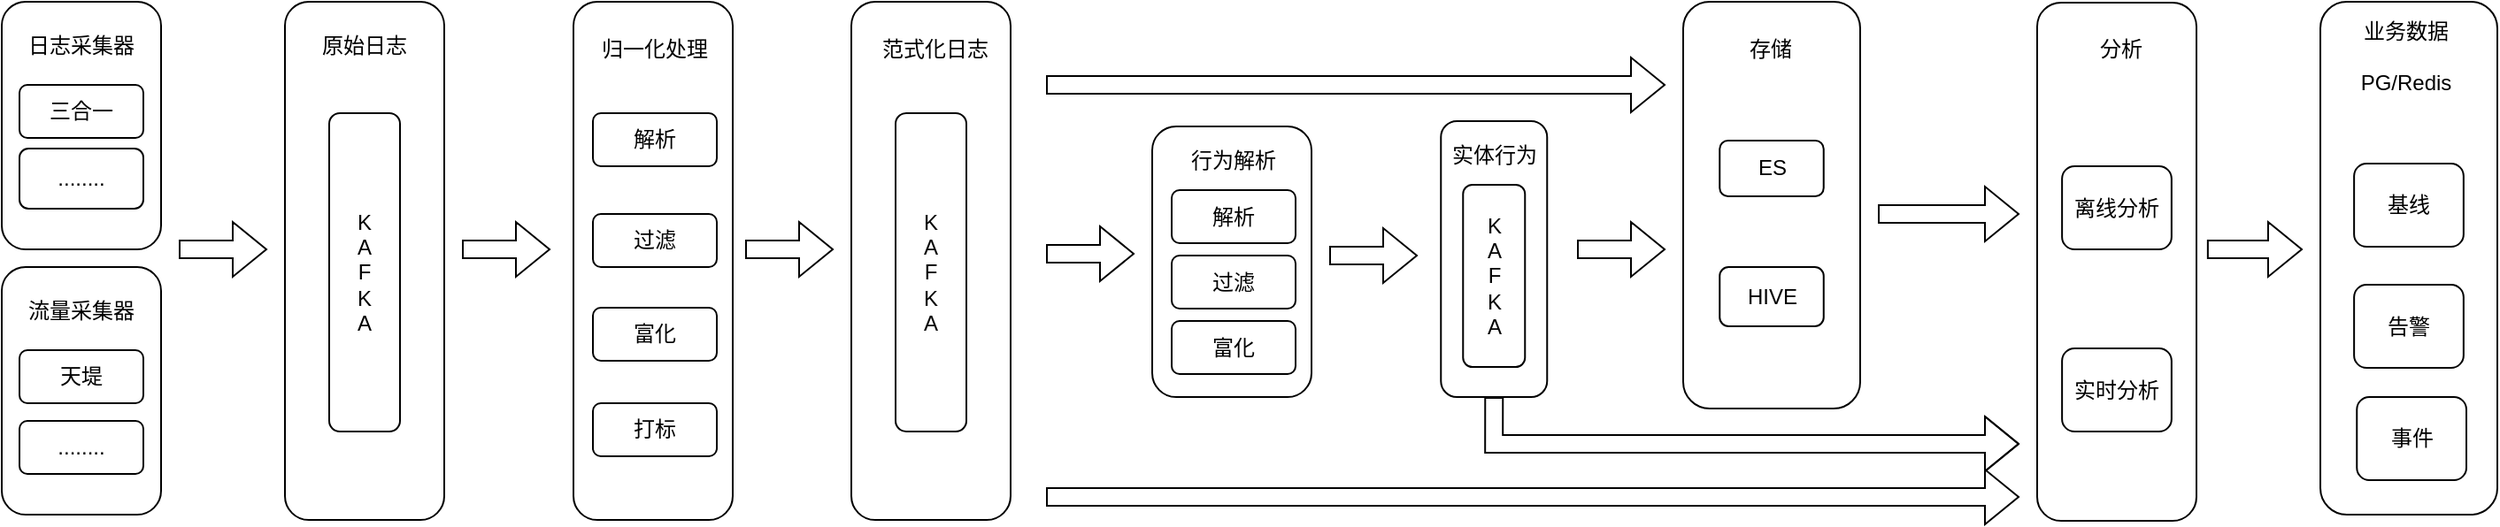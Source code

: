 <mxfile version="20.5.1" type="github">
  <diagram id="C5RBs43oDa-KdzZeNtuy" name="Page-1">
    <mxGraphModel dx="782" dy="436" grid="1" gridSize="10" guides="1" tooltips="1" connect="1" arrows="1" fold="1" page="1" pageScale="1" pageWidth="827" pageHeight="1169" math="0" shadow="0">
      <root>
        <mxCell id="WIyWlLk6GJQsqaUBKTNV-0" />
        <mxCell id="WIyWlLk6GJQsqaUBKTNV-1" parent="WIyWlLk6GJQsqaUBKTNV-0" />
        <mxCell id="73QdBET1WDvZtPVaSZ9h-79" value="" style="rounded=1;whiteSpace=wrap;html=1;" vertex="1" parent="WIyWlLk6GJQsqaUBKTNV-1">
          <mxGeometry x="1335.93" y="170" width="74.07" height="240" as="geometry" />
        </mxCell>
        <mxCell id="73QdBET1WDvZtPVaSZ9h-0" value="" style="rounded=1;whiteSpace=wrap;html=1;" vertex="1" parent="WIyWlLk6GJQsqaUBKTNV-1">
          <mxGeometry x="10" y="130" width="90" height="140" as="geometry" />
        </mxCell>
        <mxCell id="73QdBET1WDvZtPVaSZ9h-1" value="三合一" style="rounded=1;whiteSpace=wrap;html=1;" vertex="1" parent="WIyWlLk6GJQsqaUBKTNV-1">
          <mxGeometry x="20" y="177" width="70" height="30" as="geometry" />
        </mxCell>
        <mxCell id="73QdBET1WDvZtPVaSZ9h-2" value="日志采集器" style="text;html=1;strokeColor=none;fillColor=none;align=center;verticalAlign=middle;whiteSpace=wrap;rounded=0;" vertex="1" parent="WIyWlLk6GJQsqaUBKTNV-1">
          <mxGeometry x="20" y="140" width="70" height="30" as="geometry" />
        </mxCell>
        <mxCell id="73QdBET1WDvZtPVaSZ9h-3" value="........" style="rounded=1;whiteSpace=wrap;html=1;" vertex="1" parent="WIyWlLk6GJQsqaUBKTNV-1">
          <mxGeometry x="20" y="213" width="70" height="34" as="geometry" />
        </mxCell>
        <mxCell id="73QdBET1WDvZtPVaSZ9h-4" value="" style="rounded=1;whiteSpace=wrap;html=1;" vertex="1" parent="WIyWlLk6GJQsqaUBKTNV-1">
          <mxGeometry x="10" y="280" width="90" height="140" as="geometry" />
        </mxCell>
        <mxCell id="73QdBET1WDvZtPVaSZ9h-5" value="天堤" style="rounded=1;whiteSpace=wrap;html=1;" vertex="1" parent="WIyWlLk6GJQsqaUBKTNV-1">
          <mxGeometry x="20" y="327" width="70" height="30" as="geometry" />
        </mxCell>
        <mxCell id="73QdBET1WDvZtPVaSZ9h-6" value="流量采集器" style="text;html=1;strokeColor=none;fillColor=none;align=center;verticalAlign=middle;whiteSpace=wrap;rounded=0;" vertex="1" parent="WIyWlLk6GJQsqaUBKTNV-1">
          <mxGeometry x="20" y="290" width="70" height="30" as="geometry" />
        </mxCell>
        <mxCell id="73QdBET1WDvZtPVaSZ9h-7" value="........" style="rounded=1;whiteSpace=wrap;html=1;" vertex="1" parent="WIyWlLk6GJQsqaUBKTNV-1">
          <mxGeometry x="20" y="367" width="70" height="30" as="geometry" />
        </mxCell>
        <mxCell id="73QdBET1WDvZtPVaSZ9h-8" value="" style="rounded=1;whiteSpace=wrap;html=1;" vertex="1" parent="WIyWlLk6GJQsqaUBKTNV-1">
          <mxGeometry x="170" y="130" width="90" height="293" as="geometry" />
        </mxCell>
        <mxCell id="73QdBET1WDvZtPVaSZ9h-9" value="" style="shape=flexArrow;endArrow=classic;html=1;rounded=0;" edge="1" parent="WIyWlLk6GJQsqaUBKTNV-1">
          <mxGeometry width="50" height="50" relative="1" as="geometry">
            <mxPoint x="110" y="270" as="sourcePoint" />
            <mxPoint x="160" y="270" as="targetPoint" />
          </mxGeometry>
        </mxCell>
        <mxCell id="73QdBET1WDvZtPVaSZ9h-10" value="原始日志" style="text;html=1;strokeColor=none;fillColor=none;align=center;verticalAlign=middle;whiteSpace=wrap;rounded=0;" vertex="1" parent="WIyWlLk6GJQsqaUBKTNV-1">
          <mxGeometry x="185" y="140" width="60" height="30" as="geometry" />
        </mxCell>
        <mxCell id="73QdBET1WDvZtPVaSZ9h-11" value="K&lt;br&gt;A&lt;br&gt;F&lt;br&gt;K&lt;br&gt;A" style="rounded=1;whiteSpace=wrap;html=1;" vertex="1" parent="WIyWlLk6GJQsqaUBKTNV-1">
          <mxGeometry x="195" y="193" width="40" height="180" as="geometry" />
        </mxCell>
        <mxCell id="73QdBET1WDvZtPVaSZ9h-12" value="" style="rounded=1;whiteSpace=wrap;html=1;" vertex="1" parent="WIyWlLk6GJQsqaUBKTNV-1">
          <mxGeometry x="333" y="130" width="90" height="293" as="geometry" />
        </mxCell>
        <mxCell id="73QdBET1WDvZtPVaSZ9h-13" value="归一化处理" style="text;html=1;strokeColor=none;fillColor=none;align=center;verticalAlign=middle;whiteSpace=wrap;rounded=0;" vertex="1" parent="WIyWlLk6GJQsqaUBKTNV-1">
          <mxGeometry x="348" y="140" width="62" height="33" as="geometry" />
        </mxCell>
        <mxCell id="73QdBET1WDvZtPVaSZ9h-15" value="" style="shape=flexArrow;endArrow=classic;html=1;rounded=0;" edge="1" parent="WIyWlLk6GJQsqaUBKTNV-1">
          <mxGeometry width="50" height="50" relative="1" as="geometry">
            <mxPoint x="270" y="270" as="sourcePoint" />
            <mxPoint x="320" y="270" as="targetPoint" />
          </mxGeometry>
        </mxCell>
        <mxCell id="73QdBET1WDvZtPVaSZ9h-17" value="解析" style="rounded=1;whiteSpace=wrap;html=1;" vertex="1" parent="WIyWlLk6GJQsqaUBKTNV-1">
          <mxGeometry x="344" y="193" width="70" height="30" as="geometry" />
        </mxCell>
        <mxCell id="73QdBET1WDvZtPVaSZ9h-18" value="过滤" style="rounded=1;whiteSpace=wrap;html=1;" vertex="1" parent="WIyWlLk6GJQsqaUBKTNV-1">
          <mxGeometry x="344" y="250" width="70" height="30" as="geometry" />
        </mxCell>
        <mxCell id="73QdBET1WDvZtPVaSZ9h-19" value="富化" style="rounded=1;whiteSpace=wrap;html=1;" vertex="1" parent="WIyWlLk6GJQsqaUBKTNV-1">
          <mxGeometry x="344" y="303" width="70" height="30" as="geometry" />
        </mxCell>
        <mxCell id="73QdBET1WDvZtPVaSZ9h-20" value="打标" style="rounded=1;whiteSpace=wrap;html=1;" vertex="1" parent="WIyWlLk6GJQsqaUBKTNV-1">
          <mxGeometry x="344" y="357" width="70" height="30" as="geometry" />
        </mxCell>
        <mxCell id="73QdBET1WDvZtPVaSZ9h-21" value="" style="rounded=1;whiteSpace=wrap;html=1;" vertex="1" parent="WIyWlLk6GJQsqaUBKTNV-1">
          <mxGeometry x="490" y="130" width="90" height="293" as="geometry" />
        </mxCell>
        <mxCell id="73QdBET1WDvZtPVaSZ9h-22" value="范式化日志" style="text;html=1;strokeColor=none;fillColor=none;align=center;verticalAlign=middle;whiteSpace=wrap;rounded=0;" vertex="1" parent="WIyWlLk6GJQsqaUBKTNV-1">
          <mxGeometry x="505" y="140" width="65" height="33" as="geometry" />
        </mxCell>
        <mxCell id="73QdBET1WDvZtPVaSZ9h-23" value="K&lt;br&gt;A&lt;br&gt;F&lt;br&gt;K&lt;br&gt;A" style="rounded=1;whiteSpace=wrap;html=1;" vertex="1" parent="WIyWlLk6GJQsqaUBKTNV-1">
          <mxGeometry x="515" y="193" width="40" height="180" as="geometry" />
        </mxCell>
        <mxCell id="73QdBET1WDvZtPVaSZ9h-24" value="" style="shape=flexArrow;endArrow=classic;html=1;rounded=0;" edge="1" parent="WIyWlLk6GJQsqaUBKTNV-1">
          <mxGeometry width="50" height="50" relative="1" as="geometry">
            <mxPoint x="430" y="270" as="sourcePoint" />
            <mxPoint x="480" y="270" as="targetPoint" />
          </mxGeometry>
        </mxCell>
        <mxCell id="73QdBET1WDvZtPVaSZ9h-25" value="" style="shape=flexArrow;endArrow=classic;html=1;rounded=0;" edge="1" parent="WIyWlLk6GJQsqaUBKTNV-1">
          <mxGeometry width="50" height="50" relative="1" as="geometry">
            <mxPoint x="600" y="177" as="sourcePoint" />
            <mxPoint x="950" y="177" as="targetPoint" />
          </mxGeometry>
        </mxCell>
        <mxCell id="73QdBET1WDvZtPVaSZ9h-27" value="" style="rounded=1;whiteSpace=wrap;html=1;" vertex="1" parent="WIyWlLk6GJQsqaUBKTNV-1">
          <mxGeometry x="960" y="130" width="100" height="230" as="geometry" />
        </mxCell>
        <mxCell id="73QdBET1WDvZtPVaSZ9h-28" value="存储" style="text;html=1;strokeColor=none;fillColor=none;align=center;verticalAlign=middle;whiteSpace=wrap;rounded=0;" vertex="1" parent="WIyWlLk6GJQsqaUBKTNV-1">
          <mxGeometry x="977.49" y="140" width="65" height="33" as="geometry" />
        </mxCell>
        <mxCell id="73QdBET1WDvZtPVaSZ9h-30" value="ES" style="rounded=1;whiteSpace=wrap;html=1;" vertex="1" parent="WIyWlLk6GJQsqaUBKTNV-1">
          <mxGeometry x="980.62" y="208.5" width="58.75" height="31.5" as="geometry" />
        </mxCell>
        <mxCell id="73QdBET1WDvZtPVaSZ9h-33" value="HIVE" style="rounded=1;whiteSpace=wrap;html=1;" vertex="1" parent="WIyWlLk6GJQsqaUBKTNV-1">
          <mxGeometry x="980.63" y="280" width="58.75" height="33.5" as="geometry" />
        </mxCell>
        <mxCell id="73QdBET1WDvZtPVaSZ9h-38" value="" style="shape=flexArrow;endArrow=classic;html=1;rounded=0;" edge="1" parent="WIyWlLk6GJQsqaUBKTNV-1">
          <mxGeometry width="50" height="50" relative="1" as="geometry">
            <mxPoint x="600" y="272.5" as="sourcePoint" />
            <mxPoint x="650" y="272.5" as="targetPoint" />
          </mxGeometry>
        </mxCell>
        <mxCell id="73QdBET1WDvZtPVaSZ9h-51" value="" style="rounded=1;whiteSpace=wrap;html=1;" vertex="1" parent="WIyWlLk6GJQsqaUBKTNV-1">
          <mxGeometry x="660" y="200.5" width="90" height="153" as="geometry" />
        </mxCell>
        <mxCell id="73QdBET1WDvZtPVaSZ9h-52" value="行为解析" style="text;html=1;strokeColor=none;fillColor=none;align=center;verticalAlign=middle;whiteSpace=wrap;rounded=0;" vertex="1" parent="WIyWlLk6GJQsqaUBKTNV-1">
          <mxGeometry x="675" y="203.5" width="62" height="33" as="geometry" />
        </mxCell>
        <mxCell id="73QdBET1WDvZtPVaSZ9h-53" value="解析" style="rounded=1;whiteSpace=wrap;html=1;" vertex="1" parent="WIyWlLk6GJQsqaUBKTNV-1">
          <mxGeometry x="671" y="236.5" width="70" height="30" as="geometry" />
        </mxCell>
        <mxCell id="73QdBET1WDvZtPVaSZ9h-54" value="过滤" style="rounded=1;whiteSpace=wrap;html=1;" vertex="1" parent="WIyWlLk6GJQsqaUBKTNV-1">
          <mxGeometry x="671" y="273.5" width="70" height="30" as="geometry" />
        </mxCell>
        <mxCell id="73QdBET1WDvZtPVaSZ9h-55" value="富化" style="rounded=1;whiteSpace=wrap;html=1;" vertex="1" parent="WIyWlLk6GJQsqaUBKTNV-1">
          <mxGeometry x="671" y="310.5" width="70" height="30" as="geometry" />
        </mxCell>
        <mxCell id="73QdBET1WDvZtPVaSZ9h-57" value="" style="shape=flexArrow;endArrow=classic;html=1;rounded=0;" edge="1" parent="WIyWlLk6GJQsqaUBKTNV-1">
          <mxGeometry width="50" height="50" relative="1" as="geometry">
            <mxPoint x="760" y="273.5" as="sourcePoint" />
            <mxPoint x="810" y="273.5" as="targetPoint" />
          </mxGeometry>
        </mxCell>
        <mxCell id="73QdBET1WDvZtPVaSZ9h-58" value="" style="rounded=1;whiteSpace=wrap;html=1;" vertex="1" parent="WIyWlLk6GJQsqaUBKTNV-1">
          <mxGeometry x="823.13" y="197.5" width="60" height="156" as="geometry" />
        </mxCell>
        <mxCell id="73QdBET1WDvZtPVaSZ9h-59" value="实体行为" style="text;html=1;strokeColor=none;fillColor=none;align=center;verticalAlign=middle;whiteSpace=wrap;rounded=0;" vertex="1" parent="WIyWlLk6GJQsqaUBKTNV-1">
          <mxGeometry x="820.63" y="200.5" width="65" height="33" as="geometry" />
        </mxCell>
        <mxCell id="73QdBET1WDvZtPVaSZ9h-60" value="K&lt;br&gt;A&lt;br&gt;F&lt;br&gt;K&lt;br&gt;A" style="rounded=1;whiteSpace=wrap;html=1;" vertex="1" parent="WIyWlLk6GJQsqaUBKTNV-1">
          <mxGeometry x="835.63" y="233.5" width="35" height="103" as="geometry" />
        </mxCell>
        <mxCell id="73QdBET1WDvZtPVaSZ9h-63" value="" style="shape=flexArrow;endArrow=classic;html=1;rounded=0;" edge="1" parent="WIyWlLk6GJQsqaUBKTNV-1">
          <mxGeometry width="50" height="50" relative="1" as="geometry">
            <mxPoint x="900" y="270" as="sourcePoint" />
            <mxPoint x="950" y="270" as="targetPoint" />
          </mxGeometry>
        </mxCell>
        <mxCell id="73QdBET1WDvZtPVaSZ9h-64" value="" style="shape=flexArrow;endArrow=classic;html=1;rounded=0;" edge="1" parent="WIyWlLk6GJQsqaUBKTNV-1">
          <mxGeometry width="50" height="50" relative="1" as="geometry">
            <mxPoint x="600" y="410" as="sourcePoint" />
            <mxPoint x="1150" y="410" as="targetPoint" />
          </mxGeometry>
        </mxCell>
        <mxCell id="73QdBET1WDvZtPVaSZ9h-65" value="" style="shape=flexArrow;endArrow=classic;html=1;rounded=0;exitX=0.5;exitY=1;exitDx=0;exitDy=0;edgeStyle=orthogonalEdgeStyle;" edge="1" parent="WIyWlLk6GJQsqaUBKTNV-1" source="73QdBET1WDvZtPVaSZ9h-58">
          <mxGeometry width="50" height="50" relative="1" as="geometry">
            <mxPoint x="850" y="370" as="sourcePoint" />
            <mxPoint x="1150" y="380" as="targetPoint" />
            <Array as="points">
              <mxPoint x="853" y="380" />
            </Array>
          </mxGeometry>
        </mxCell>
        <mxCell id="73QdBET1WDvZtPVaSZ9h-67" value="" style="rounded=1;whiteSpace=wrap;html=1;" vertex="1" parent="WIyWlLk6GJQsqaUBKTNV-1">
          <mxGeometry x="1160" y="130.5" width="90" height="293" as="geometry" />
        </mxCell>
        <mxCell id="73QdBET1WDvZtPVaSZ9h-68" value="分析" style="text;html=1;strokeColor=none;fillColor=none;align=center;verticalAlign=middle;whiteSpace=wrap;rounded=0;" vertex="1" parent="WIyWlLk6GJQsqaUBKTNV-1">
          <mxGeometry x="1175" y="140.5" width="65" height="33" as="geometry" />
        </mxCell>
        <mxCell id="73QdBET1WDvZtPVaSZ9h-70" value="离线分析" style="rounded=1;whiteSpace=wrap;html=1;" vertex="1" parent="WIyWlLk6GJQsqaUBKTNV-1">
          <mxGeometry x="1174.06" y="223" width="61.87" height="47" as="geometry" />
        </mxCell>
        <mxCell id="73QdBET1WDvZtPVaSZ9h-71" value="实时分析" style="rounded=1;whiteSpace=wrap;html=1;" vertex="1" parent="WIyWlLk6GJQsqaUBKTNV-1">
          <mxGeometry x="1174.06" y="326" width="61.87" height="47" as="geometry" />
        </mxCell>
        <mxCell id="73QdBET1WDvZtPVaSZ9h-72" value="" style="shape=flexArrow;endArrow=classic;html=1;rounded=0;" edge="1" parent="WIyWlLk6GJQsqaUBKTNV-1">
          <mxGeometry width="50" height="50" relative="1" as="geometry">
            <mxPoint x="1070" y="250" as="sourcePoint" />
            <mxPoint x="1150" y="250" as="targetPoint" />
          </mxGeometry>
        </mxCell>
        <mxCell id="73QdBET1WDvZtPVaSZ9h-73" value="" style="rounded=1;whiteSpace=wrap;html=1;" vertex="1" parent="WIyWlLk6GJQsqaUBKTNV-1">
          <mxGeometry x="1320" y="130" width="100" height="290" as="geometry" />
        </mxCell>
        <mxCell id="73QdBET1WDvZtPVaSZ9h-74" value="业务数据&lt;br&gt;&lt;br&gt;PG/Redis" style="text;html=1;strokeColor=none;fillColor=none;align=center;verticalAlign=middle;whiteSpace=wrap;rounded=0;" vertex="1" parent="WIyWlLk6GJQsqaUBKTNV-1">
          <mxGeometry x="1335.93" y="144" width="65" height="33" as="geometry" />
        </mxCell>
        <mxCell id="73QdBET1WDvZtPVaSZ9h-75" value="基线" style="rounded=1;whiteSpace=wrap;html=1;" vertex="1" parent="WIyWlLk6GJQsqaUBKTNV-1">
          <mxGeometry x="1339.06" y="221.5" width="61.87" height="47" as="geometry" />
        </mxCell>
        <mxCell id="73QdBET1WDvZtPVaSZ9h-76" value="告警" style="rounded=1;whiteSpace=wrap;html=1;" vertex="1" parent="WIyWlLk6GJQsqaUBKTNV-1">
          <mxGeometry x="1339.06" y="290" width="61.87" height="47" as="geometry" />
        </mxCell>
        <mxCell id="73QdBET1WDvZtPVaSZ9h-77" value="事件" style="rounded=1;whiteSpace=wrap;html=1;" vertex="1" parent="WIyWlLk6GJQsqaUBKTNV-1">
          <mxGeometry x="1340.63" y="353.5" width="61.87" height="47" as="geometry" />
        </mxCell>
        <mxCell id="73QdBET1WDvZtPVaSZ9h-78" value="" style="shape=flexArrow;endArrow=classic;html=1;rounded=0;" edge="1" parent="WIyWlLk6GJQsqaUBKTNV-1">
          <mxGeometry width="50" height="50" relative="1" as="geometry">
            <mxPoint x="1255.93" y="270" as="sourcePoint" />
            <mxPoint x="1310" y="270" as="targetPoint" />
          </mxGeometry>
        </mxCell>
      </root>
    </mxGraphModel>
  </diagram>
</mxfile>
